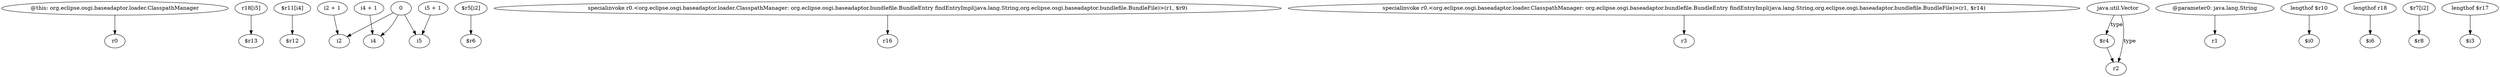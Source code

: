 digraph g {
0[label="@this: org.eclipse.osgi.baseadaptor.loader.ClasspathManager"]
1[label="r0"]
0->1[label=""]
2[label="r18[i5]"]
3[label="$r13"]
2->3[label=""]
4[label="$r11[i4]"]
5[label="$r12"]
4->5[label=""]
6[label="0"]
7[label="i2"]
6->7[label=""]
8[label="$r5[i2]"]
9[label="$r6"]
8->9[label=""]
10[label="specialinvoke r0.<org.eclipse.osgi.baseadaptor.loader.ClasspathManager: org.eclipse.osgi.baseadaptor.bundlefile.BundleEntry findEntryImpl(java.lang.String,org.eclipse.osgi.baseadaptor.bundlefile.BundleFile)>(r1, $r9)"]
11[label="r16"]
10->11[label=""]
12[label="specialinvoke r0.<org.eclipse.osgi.baseadaptor.loader.ClasspathManager: org.eclipse.osgi.baseadaptor.bundlefile.BundleEntry findEntryImpl(java.lang.String,org.eclipse.osgi.baseadaptor.bundlefile.BundleFile)>(r1, $r14)"]
13[label="r3"]
12->13[label=""]
14[label="$r4"]
15[label="r2"]
14->15[label=""]
16[label="i5"]
6->16[label=""]
17[label="i5 + 1"]
17->16[label=""]
18[label="java.util.Vector"]
18->14[label="type"]
19[label="i4 + 1"]
20[label="i4"]
19->20[label=""]
18->15[label="type"]
21[label="@parameter0: java.lang.String"]
22[label="r1"]
21->22[label=""]
6->20[label=""]
23[label="lengthof $r10"]
24[label="$i0"]
23->24[label=""]
25[label="lengthof r18"]
26[label="$i6"]
25->26[label=""]
27[label="$r7[i2]"]
28[label="$r8"]
27->28[label=""]
29[label="lengthof $r17"]
30[label="$i3"]
29->30[label=""]
31[label="i2 + 1"]
31->7[label=""]
}
